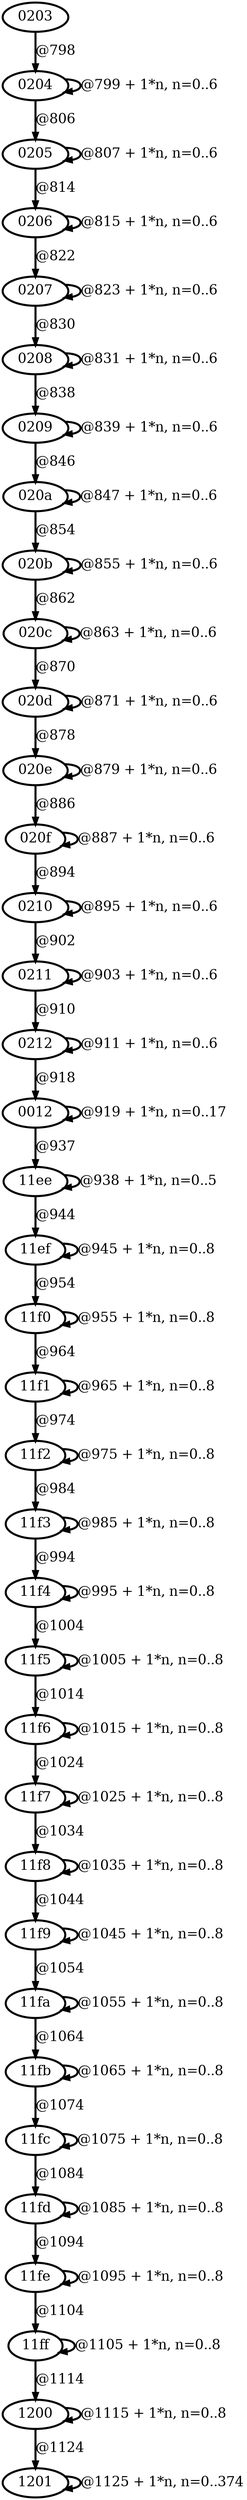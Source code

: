 digraph G {
        node [style=rounded, penwidth=3, fontsize=20, shape=oval];
        "0203" -> "0204" [label="@798", color=black,arrowsize=1,style=bold,penwidth=3,fontsize=20];
"0204" -> "0204" [label="@799 + 1*n, n=0..6", color=black,arrowsize=1,style=bold,penwidth=3,fontsize=20];
"0204" -> "0205" [label="@806", color=black,arrowsize=1,style=bold,penwidth=3,fontsize=20];
"0205" -> "0205" [label="@807 + 1*n, n=0..6", color=black,arrowsize=1,style=bold,penwidth=3,fontsize=20];
"0205" -> "0206" [label="@814", color=black,arrowsize=1,style=bold,penwidth=3,fontsize=20];
"0206" -> "0206" [label="@815 + 1*n, n=0..6", color=black,arrowsize=1,style=bold,penwidth=3,fontsize=20];
"0206" -> "0207" [label="@822", color=black,arrowsize=1,style=bold,penwidth=3,fontsize=20];
"0207" -> "0207" [label="@823 + 1*n, n=0..6", color=black,arrowsize=1,style=bold,penwidth=3,fontsize=20];
"0207" -> "0208" [label="@830", color=black,arrowsize=1,style=bold,penwidth=3,fontsize=20];
"0208" -> "0208" [label="@831 + 1*n, n=0..6", color=black,arrowsize=1,style=bold,penwidth=3,fontsize=20];
"0208" -> "0209" [label="@838", color=black,arrowsize=1,style=bold,penwidth=3,fontsize=20];
"0209" -> "0209" [label="@839 + 1*n, n=0..6", color=black,arrowsize=1,style=bold,penwidth=3,fontsize=20];
"0209" -> "020a" [label="@846", color=black,arrowsize=1,style=bold,penwidth=3,fontsize=20];
"020a" -> "020a" [label="@847 + 1*n, n=0..6", color=black,arrowsize=1,style=bold,penwidth=3,fontsize=20];
"020a" -> "020b" [label="@854", color=black,arrowsize=1,style=bold,penwidth=3,fontsize=20];
"020b" -> "020b" [label="@855 + 1*n, n=0..6", color=black,arrowsize=1,style=bold,penwidth=3,fontsize=20];
"020b" -> "020c" [label="@862", color=black,arrowsize=1,style=bold,penwidth=3,fontsize=20];
"020c" -> "020c" [label="@863 + 1*n, n=0..6", color=black,arrowsize=1,style=bold,penwidth=3,fontsize=20];
"020c" -> "020d" [label="@870", color=black,arrowsize=1,style=bold,penwidth=3,fontsize=20];
"020d" -> "020d" [label="@871 + 1*n, n=0..6", color=black,arrowsize=1,style=bold,penwidth=3,fontsize=20];
"020d" -> "020e" [label="@878", color=black,arrowsize=1,style=bold,penwidth=3,fontsize=20];
"020e" -> "020e" [label="@879 + 1*n, n=0..6", color=black,arrowsize=1,style=bold,penwidth=3,fontsize=20];
"020e" -> "020f" [label="@886", color=black,arrowsize=1,style=bold,penwidth=3,fontsize=20];
"020f" -> "020f" [label="@887 + 1*n, n=0..6", color=black,arrowsize=1,style=bold,penwidth=3,fontsize=20];
"020f" -> "0210" [label="@894", color=black,arrowsize=1,style=bold,penwidth=3,fontsize=20];
"0210" -> "0210" [label="@895 + 1*n, n=0..6", color=black,arrowsize=1,style=bold,penwidth=3,fontsize=20];
"0210" -> "0211" [label="@902", color=black,arrowsize=1,style=bold,penwidth=3,fontsize=20];
"0211" -> "0211" [label="@903 + 1*n, n=0..6", color=black,arrowsize=1,style=bold,penwidth=3,fontsize=20];
"0211" -> "0212" [label="@910", color=black,arrowsize=1,style=bold,penwidth=3,fontsize=20];
"0212" -> "0212" [label="@911 + 1*n, n=0..6", color=black,arrowsize=1,style=bold,penwidth=3,fontsize=20];
"0212" -> "0012" [label="@918", color=black,arrowsize=1,style=bold,penwidth=3,fontsize=20];
"0012" -> "0012" [label="@919 + 1*n, n=0..17", color=black,arrowsize=1,style=bold,penwidth=3,fontsize=20];
"0012" -> "11ee" [label="@937", color=black,arrowsize=1,style=bold,penwidth=3,fontsize=20];
"11ee" -> "11ee" [label="@938 + 1*n, n=0..5", color=black,arrowsize=1,style=bold,penwidth=3,fontsize=20];
"11ee" -> "11ef" [label="@944", color=black,arrowsize=1,style=bold,penwidth=3,fontsize=20];
"11ef" -> "11ef" [label="@945 + 1*n, n=0..8", color=black,arrowsize=1,style=bold,penwidth=3,fontsize=20];
"11ef" -> "11f0" [label="@954", color=black,arrowsize=1,style=bold,penwidth=3,fontsize=20];
"11f0" -> "11f0" [label="@955 + 1*n, n=0..8", color=black,arrowsize=1,style=bold,penwidth=3,fontsize=20];
"11f0" -> "11f1" [label="@964", color=black,arrowsize=1,style=bold,penwidth=3,fontsize=20];
"11f1" -> "11f1" [label="@965 + 1*n, n=0..8", color=black,arrowsize=1,style=bold,penwidth=3,fontsize=20];
"11f1" -> "11f2" [label="@974", color=black,arrowsize=1,style=bold,penwidth=3,fontsize=20];
"11f2" -> "11f2" [label="@975 + 1*n, n=0..8", color=black,arrowsize=1,style=bold,penwidth=3,fontsize=20];
"11f2" -> "11f3" [label="@984", color=black,arrowsize=1,style=bold,penwidth=3,fontsize=20];
"11f3" -> "11f3" [label="@985 + 1*n, n=0..8", color=black,arrowsize=1,style=bold,penwidth=3,fontsize=20];
"11f3" -> "11f4" [label="@994", color=black,arrowsize=1,style=bold,penwidth=3,fontsize=20];
"11f4" -> "11f4" [label="@995 + 1*n, n=0..8", color=black,arrowsize=1,style=bold,penwidth=3,fontsize=20];
"11f4" -> "11f5" [label="@1004", color=black,arrowsize=1,style=bold,penwidth=3,fontsize=20];
"11f5" -> "11f5" [label="@1005 + 1*n, n=0..8", color=black,arrowsize=1,style=bold,penwidth=3,fontsize=20];
"11f5" -> "11f6" [label="@1014", color=black,arrowsize=1,style=bold,penwidth=3,fontsize=20];
"11f6" -> "11f6" [label="@1015 + 1*n, n=0..8", color=black,arrowsize=1,style=bold,penwidth=3,fontsize=20];
"11f6" -> "11f7" [label="@1024", color=black,arrowsize=1,style=bold,penwidth=3,fontsize=20];
"11f7" -> "11f7" [label="@1025 + 1*n, n=0..8", color=black,arrowsize=1,style=bold,penwidth=3,fontsize=20];
"11f7" -> "11f8" [label="@1034", color=black,arrowsize=1,style=bold,penwidth=3,fontsize=20];
"11f8" -> "11f8" [label="@1035 + 1*n, n=0..8", color=black,arrowsize=1,style=bold,penwidth=3,fontsize=20];
"11f8" -> "11f9" [label="@1044", color=black,arrowsize=1,style=bold,penwidth=3,fontsize=20];
"11f9" -> "11f9" [label="@1045 + 1*n, n=0..8", color=black,arrowsize=1,style=bold,penwidth=3,fontsize=20];
"11f9" -> "11fa" [label="@1054", color=black,arrowsize=1,style=bold,penwidth=3,fontsize=20];
"11fa" -> "11fa" [label="@1055 + 1*n, n=0..8", color=black,arrowsize=1,style=bold,penwidth=3,fontsize=20];
"11fa" -> "11fb" [label="@1064", color=black,arrowsize=1,style=bold,penwidth=3,fontsize=20];
"11fb" -> "11fb" [label="@1065 + 1*n, n=0..8", color=black,arrowsize=1,style=bold,penwidth=3,fontsize=20];
"11fb" -> "11fc" [label="@1074", color=black,arrowsize=1,style=bold,penwidth=3,fontsize=20];
"11fc" -> "11fc" [label="@1075 + 1*n, n=0..8", color=black,arrowsize=1,style=bold,penwidth=3,fontsize=20];
"11fc" -> "11fd" [label="@1084", color=black,arrowsize=1,style=bold,penwidth=3,fontsize=20];
"11fd" -> "11fd" [label="@1085 + 1*n, n=0..8", color=black,arrowsize=1,style=bold,penwidth=3,fontsize=20];
"11fd" -> "11fe" [label="@1094", color=black,arrowsize=1,style=bold,penwidth=3,fontsize=20];
"11fe" -> "11fe" [label="@1095 + 1*n, n=0..8", color=black,arrowsize=1,style=bold,penwidth=3,fontsize=20];
"11fe" -> "11ff" [label="@1104", color=black,arrowsize=1,style=bold,penwidth=3,fontsize=20];
"11ff" -> "11ff" [label="@1105 + 1*n, n=0..8", color=black,arrowsize=1,style=bold,penwidth=3,fontsize=20];
"11ff" -> "1200" [label="@1114", color=black,arrowsize=1,style=bold,penwidth=3,fontsize=20];
"1200" -> "1200" [label="@1115 + 1*n, n=0..8", color=black,arrowsize=1,style=bold,penwidth=3,fontsize=20];
"1200" -> "1201" [label="@1124", color=black,arrowsize=1,style=bold,penwidth=3,fontsize=20];
"1201" -> "1201" [label="@1125 + 1*n, n=0..374", color=black,arrowsize=1,style=bold,penwidth=3,fontsize=20];
}
